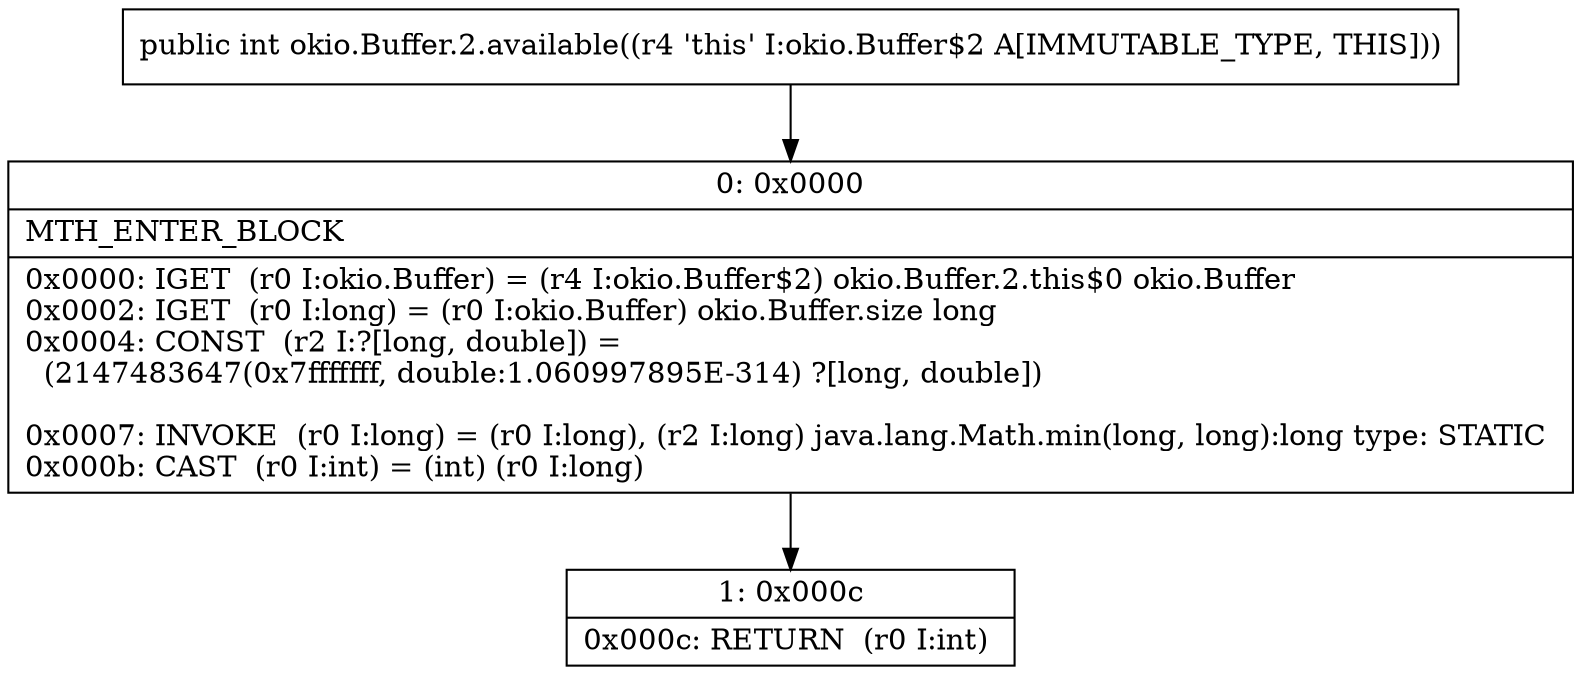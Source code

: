 digraph "CFG forokio.Buffer.2.available()I" {
Node_0 [shape=record,label="{0\:\ 0x0000|MTH_ENTER_BLOCK\l|0x0000: IGET  (r0 I:okio.Buffer) = (r4 I:okio.Buffer$2) okio.Buffer.2.this$0 okio.Buffer \l0x0002: IGET  (r0 I:long) = (r0 I:okio.Buffer) okio.Buffer.size long \l0x0004: CONST  (r2 I:?[long, double]) = \l  (2147483647(0x7fffffff, double:1.060997895E\-314) ?[long, double])\l \l0x0007: INVOKE  (r0 I:long) = (r0 I:long), (r2 I:long) java.lang.Math.min(long, long):long type: STATIC \l0x000b: CAST  (r0 I:int) = (int) (r0 I:long) \l}"];
Node_1 [shape=record,label="{1\:\ 0x000c|0x000c: RETURN  (r0 I:int) \l}"];
MethodNode[shape=record,label="{public int okio.Buffer.2.available((r4 'this' I:okio.Buffer$2 A[IMMUTABLE_TYPE, THIS])) }"];
MethodNode -> Node_0;
Node_0 -> Node_1;
}

